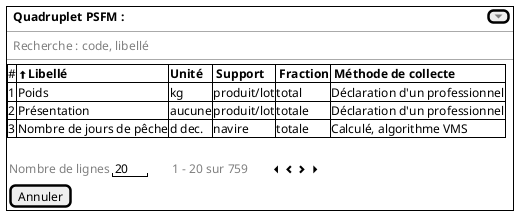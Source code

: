 @startsalt
{
  {+
    { | . |  <b>Quadruplet PSFM :  | . | . | . | . | . | . | . | . | . |. |. |. |. |. |. |. |. |. |. |. |. |. |. |. |. |. |. |. |. |. |. |. |. |. |. |. |. |. |. |. |. |. |. |. |. |. |. |. |. |. |. |. |. |. |. |. |. |. |. |. |. |. |. |. |. |. |. |. |. | [<color:Grey><&caret-bottom>]}
    --
    { | . | <font color=grey>Recherche : code, libellé  | . }
    --
	{#
      # | <&arrow-thick-top><b>Libellé     | <b>Unité   | <b> Support | <b> Fraction | <b> Méthode de collecte
      1 | Poids        | kg | produit/lot | total | Déclaration d'un professionnel
      2 | Présentation        | aucune | produit/lot | totale | Déclaration d'un professionnel
      3 | Nombre de jours de pêche        | d dec. | navire | totale | Calculé, algorithme VMS
    }
    .
    {
       { <font color=grey>Nombre de lignes</font> |  " 20 "  | . | . | . | . | <font color=grey>1 - 20 sur 759 | . | . | . | . | <&caret-left> <&chevron-left> <&chevron-right> <&caret-right> }
    }
    { [Annuler] }
    }
 }
@endsalt